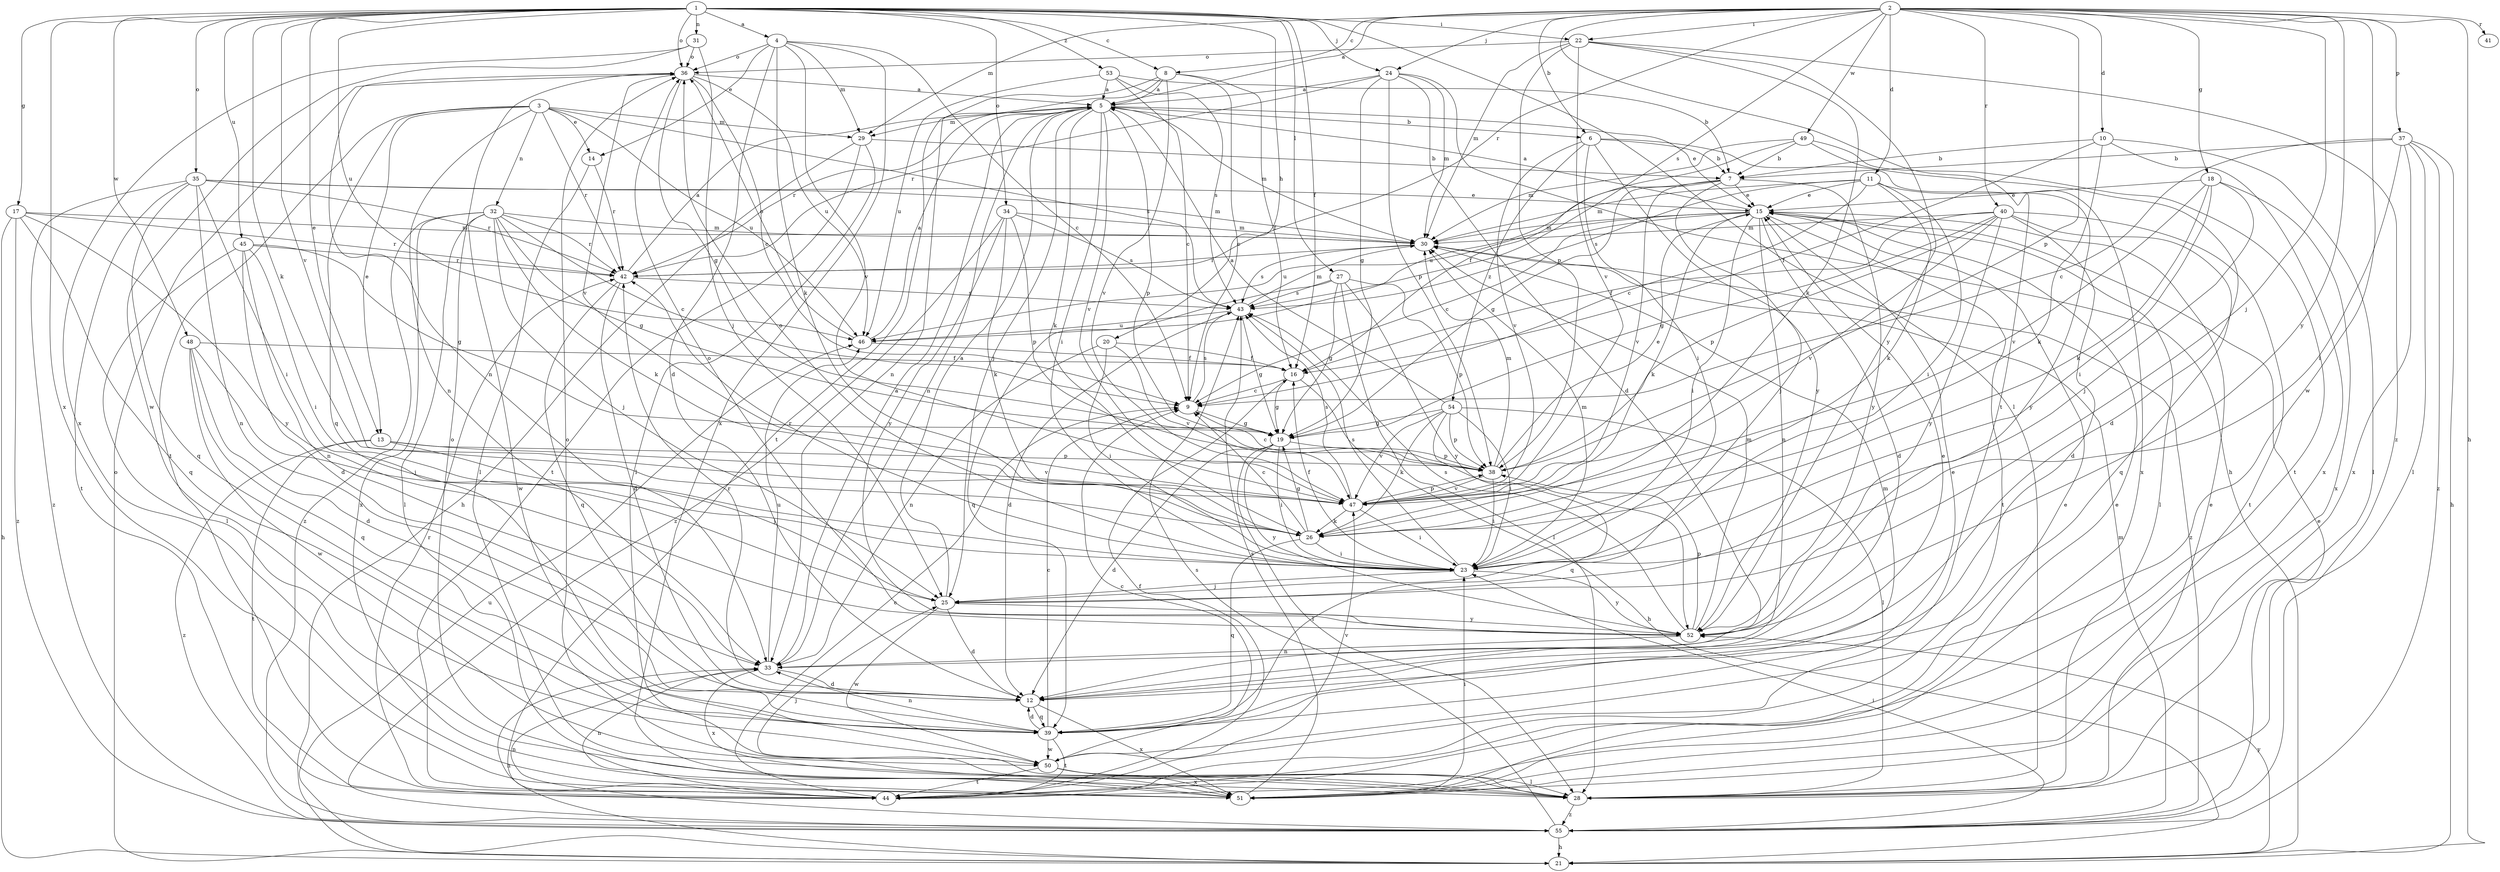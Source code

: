 strict digraph  {
	1 -> 4 [label=a];
	2 -> 5 [label=a];
	8 -> 5 [label=a];
	15 -> 5 [label=a];
	24 -> 5 [label=a];
	25 -> 5 [label=a];
	33 -> 5 [label=a];
	36 -> 5 [label=a];
	42 -> 5 [label=a];
	46 -> 5 [label=a];
	53 -> 5 [label=a];
	54 -> 5 [label=a];
	2 -> 6 [label=b];
	5 -> 6 [label=b];
	6 -> 7 [label=b];
	10 -> 7 [label=b];
	29 -> 7 [label=b];
	37 -> 7 [label=b];
	49 -> 7 [label=b];
	53 -> 7 [label=b];
	1 -> 8 [label=c];
	2 -> 8 [label=c];
	4 -> 9 [label=c];
	8 -> 9 [label=c];
	11 -> 9 [label=c];
	15 -> 9 [label=c];
	16 -> 9 [label=c];
	26 -> 9 [label=c];
	32 -> 9 [label=c];
	36 -> 9 [label=c];
	37 -> 9 [label=c];
	38 -> 9 [label=c];
	39 -> 9 [label=c];
	44 -> 9 [label=c];
	50 -> 9 [label=c];
	53 -> 9 [label=c];
	2 -> 10 [label=d];
	2 -> 11 [label=d];
	4 -> 12 [label=d];
	15 -> 12 [label=d];
	19 -> 12 [label=d];
	24 -> 12 [label=d];
	25 -> 12 [label=d];
	33 -> 12 [label=d];
	39 -> 12 [label=d];
	40 -> 12 [label=d];
	42 -> 12 [label=d];
	43 -> 12 [label=d];
	45 -> 12 [label=d];
	48 -> 12 [label=d];
	49 -> 12 [label=d];
	1 -> 13 [label=e];
	3 -> 13 [label=e];
	3 -> 14 [label=e];
	4 -> 14 [label=e];
	5 -> 15 [label=e];
	7 -> 15 [label=e];
	11 -> 15 [label=e];
	12 -> 15 [label=e];
	18 -> 15 [label=e];
	28 -> 15 [label=e];
	35 -> 15 [label=e];
	38 -> 15 [label=e];
	39 -> 15 [label=e];
	44 -> 15 [label=e];
	51 -> 15 [label=e];
	55 -> 15 [label=e];
	1 -> 16 [label=f];
	8 -> 16 [label=f];
	10 -> 16 [label=f];
	20 -> 16 [label=f];
	23 -> 16 [label=f];
	40 -> 16 [label=f];
	44 -> 16 [label=f];
	46 -> 16 [label=f];
	48 -> 16 [label=f];
	49 -> 16 [label=f];
	1 -> 17 [label=g];
	2 -> 18 [label=g];
	7 -> 19 [label=g];
	9 -> 19 [label=g];
	16 -> 19 [label=g];
	24 -> 19 [label=g];
	26 -> 19 [label=g];
	27 -> 19 [label=g];
	32 -> 19 [label=g];
	36 -> 19 [label=g];
	40 -> 19 [label=g];
	43 -> 19 [label=g];
	45 -> 19 [label=g];
	54 -> 19 [label=g];
	1 -> 20 [label=h];
	2 -> 21 [label=h];
	16 -> 21 [label=h];
	17 -> 21 [label=h];
	24 -> 21 [label=h];
	29 -> 21 [label=h];
	37 -> 21 [label=h];
	55 -> 21 [label=h];
	1 -> 22 [label=i];
	2 -> 22 [label=i];
	5 -> 23 [label=i];
	6 -> 23 [label=i];
	11 -> 23 [label=i];
	15 -> 23 [label=i];
	18 -> 23 [label=i];
	19 -> 23 [label=i];
	20 -> 23 [label=i];
	26 -> 23 [label=i];
	35 -> 23 [label=i];
	37 -> 23 [label=i];
	38 -> 23 [label=i];
	45 -> 23 [label=i];
	47 -> 23 [label=i];
	51 -> 23 [label=i];
	54 -> 23 [label=i];
	55 -> 23 [label=i];
	1 -> 24 [label=j];
	2 -> 24 [label=j];
	2 -> 25 [label=j];
	5 -> 25 [label=j];
	7 -> 25 [label=j];
	13 -> 25 [label=j];
	18 -> 25 [label=j];
	23 -> 25 [label=j];
	28 -> 25 [label=j];
	31 -> 25 [label=j];
	32 -> 25 [label=j];
	48 -> 25 [label=j];
	1 -> 26 [label=k];
	4 -> 26 [label=k];
	5 -> 26 [label=k];
	10 -> 26 [label=k];
	11 -> 26 [label=k];
	15 -> 26 [label=k];
	18 -> 26 [label=k];
	22 -> 26 [label=k];
	32 -> 26 [label=k];
	34 -> 26 [label=k];
	47 -> 26 [label=k];
	54 -> 26 [label=k];
	1 -> 27 [label=l];
	1 -> 28 [label=l];
	10 -> 28 [label=l];
	14 -> 28 [label=l];
	15 -> 28 [label=l];
	19 -> 28 [label=l];
	27 -> 28 [label=l];
	29 -> 28 [label=l];
	32 -> 28 [label=l];
	37 -> 28 [label=l];
	45 -> 28 [label=l];
	50 -> 28 [label=l];
	54 -> 28 [label=l];
	2 -> 29 [label=m];
	3 -> 29 [label=m];
	4 -> 29 [label=m];
	5 -> 29 [label=m];
	5 -> 30 [label=m];
	11 -> 30 [label=m];
	15 -> 30 [label=m];
	17 -> 30 [label=m];
	22 -> 30 [label=m];
	23 -> 30 [label=m];
	24 -> 30 [label=m];
	32 -> 30 [label=m];
	34 -> 30 [label=m];
	35 -> 30 [label=m];
	38 -> 30 [label=m];
	39 -> 30 [label=m];
	40 -> 30 [label=m];
	43 -> 30 [label=m];
	49 -> 30 [label=m];
	52 -> 30 [label=m];
	55 -> 30 [label=m];
	1 -> 31 [label=n];
	3 -> 32 [label=n];
	3 -> 33 [label=n];
	5 -> 33 [label=n];
	8 -> 33 [label=n];
	15 -> 33 [label=n];
	20 -> 33 [label=n];
	21 -> 33 [label=n];
	35 -> 33 [label=n];
	36 -> 33 [label=n];
	39 -> 33 [label=n];
	44 -> 33 [label=n];
	45 -> 33 [label=n];
	52 -> 33 [label=n];
	55 -> 33 [label=n];
	1 -> 34 [label=o];
	1 -> 35 [label=o];
	1 -> 36 [label=o];
	4 -> 36 [label=o];
	21 -> 36 [label=o];
	22 -> 36 [label=o];
	23 -> 36 [label=o];
	28 -> 36 [label=o];
	31 -> 36 [label=o];
	46 -> 36 [label=o];
	51 -> 36 [label=o];
	52 -> 36 [label=o];
	2 -> 37 [label=p];
	2 -> 38 [label=p];
	5 -> 38 [label=p];
	13 -> 38 [label=p];
	19 -> 38 [label=p];
	22 -> 38 [label=p];
	24 -> 38 [label=p];
	27 -> 38 [label=p];
	34 -> 38 [label=p];
	40 -> 38 [label=p];
	47 -> 38 [label=p];
	52 -> 38 [label=p];
	54 -> 38 [label=p];
	3 -> 39 [label=q];
	12 -> 39 [label=q];
	17 -> 39 [label=q];
	26 -> 39 [label=q];
	27 -> 39 [label=q];
	35 -> 39 [label=q];
	40 -> 39 [label=q];
	42 -> 39 [label=q];
	48 -> 39 [label=q];
	54 -> 39 [label=q];
	2 -> 40 [label=r];
	2 -> 41 [label=r];
	2 -> 42 [label=r];
	3 -> 42 [label=r];
	5 -> 42 [label=r];
	12 -> 42 [label=r];
	14 -> 42 [label=r];
	17 -> 42 [label=r];
	23 -> 42 [label=r];
	24 -> 42 [label=r];
	30 -> 42 [label=r];
	32 -> 42 [label=r];
	35 -> 42 [label=r];
	44 -> 42 [label=r];
	45 -> 42 [label=r];
	2 -> 43 [label=s];
	3 -> 43 [label=s];
	9 -> 43 [label=s];
	11 -> 43 [label=s];
	23 -> 43 [label=s];
	27 -> 43 [label=s];
	30 -> 43 [label=s];
	34 -> 43 [label=s];
	42 -> 43 [label=s];
	47 -> 43 [label=s];
	51 -> 43 [label=s];
	52 -> 43 [label=s];
	53 -> 43 [label=s];
	55 -> 43 [label=s];
	2 -> 44 [label=t];
	3 -> 44 [label=t];
	8 -> 44 [label=t];
	13 -> 44 [label=t];
	15 -> 44 [label=t];
	29 -> 44 [label=t];
	35 -> 44 [label=t];
	39 -> 44 [label=t];
	40 -> 44 [label=t];
	49 -> 44 [label=t];
	50 -> 44 [label=t];
	1 -> 45 [label=u];
	1 -> 46 [label=u];
	3 -> 46 [label=u];
	7 -> 46 [label=u];
	15 -> 46 [label=u];
	21 -> 46 [label=u];
	33 -> 46 [label=u];
	36 -> 46 [label=u];
	43 -> 46 [label=u];
	53 -> 46 [label=u];
	1 -> 47 [label=v];
	4 -> 47 [label=v];
	5 -> 47 [label=v];
	6 -> 47 [label=v];
	7 -> 47 [label=v];
	8 -> 47 [label=v];
	13 -> 47 [label=v];
	18 -> 47 [label=v];
	20 -> 47 [label=v];
	22 -> 47 [label=v];
	36 -> 47 [label=v];
	38 -> 47 [label=v];
	40 -> 47 [label=v];
	50 -> 47 [label=v];
	54 -> 47 [label=v];
	1 -> 48 [label=w];
	2 -> 49 [label=w];
	2 -> 50 [label=w];
	25 -> 50 [label=w];
	31 -> 50 [label=w];
	32 -> 50 [label=w];
	39 -> 50 [label=w];
	48 -> 50 [label=w];
	1 -> 51 [label=x];
	4 -> 51 [label=x];
	6 -> 51 [label=x];
	10 -> 51 [label=x];
	12 -> 51 [label=x];
	18 -> 51 [label=x];
	31 -> 51 [label=x];
	32 -> 51 [label=x];
	33 -> 51 [label=x];
	37 -> 51 [label=x];
	50 -> 51 [label=x];
	2 -> 52 [label=y];
	6 -> 52 [label=y];
	7 -> 52 [label=y];
	11 -> 52 [label=y];
	17 -> 52 [label=y];
	19 -> 52 [label=y];
	21 -> 52 [label=y];
	22 -> 52 [label=y];
	23 -> 52 [label=y];
	25 -> 52 [label=y];
	27 -> 52 [label=y];
	34 -> 52 [label=y];
	40 -> 52 [label=y];
	1 -> 53 [label=z];
	6 -> 54 [label=z];
	13 -> 55 [label=z];
	17 -> 55 [label=z];
	22 -> 55 [label=z];
	28 -> 55 [label=z];
	30 -> 55 [label=z];
	32 -> 55 [label=z];
	34 -> 55 [label=z];
	35 -> 55 [label=z];
	37 -> 55 [label=z];
}
